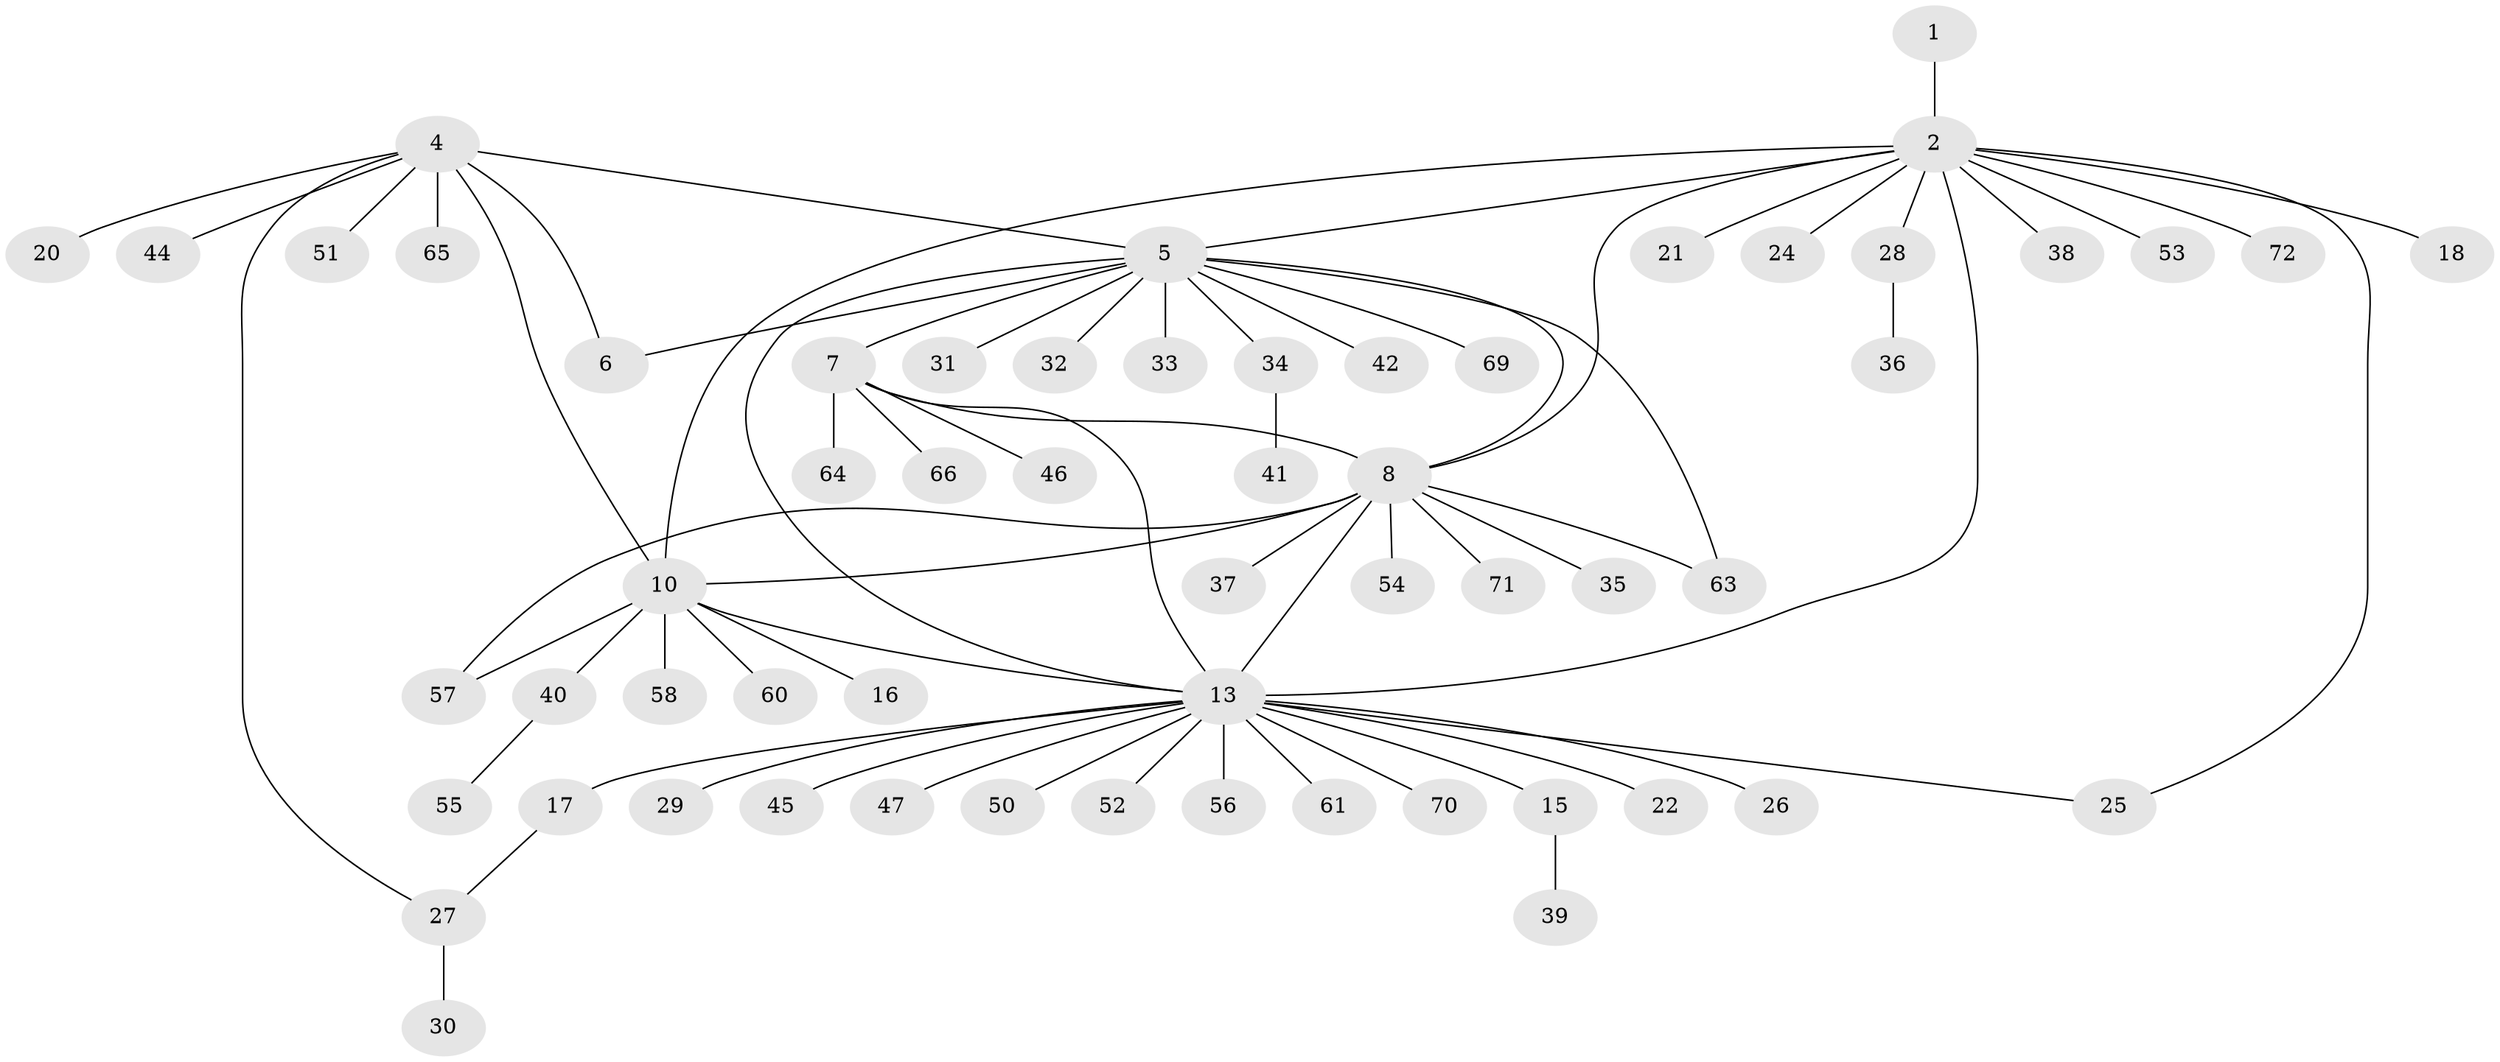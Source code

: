 // original degree distribution, {3: 0.05555555555555555, 9: 0.027777777777777776, 7: 0.041666666666666664, 5: 0.027777777777777776, 8: 0.013888888888888888, 6: 0.041666666666666664, 10: 0.013888888888888888, 11: 0.013888888888888888, 1: 0.6111111111111112, 2: 0.1388888888888889, 4: 0.013888888888888888}
// Generated by graph-tools (version 1.1) at 2025/42/03/06/25 10:42:14]
// undirected, 58 vertices, 70 edges
graph export_dot {
graph [start="1"]
  node [color=gray90,style=filled];
  1 [super="+19"];
  2 [super="+3"];
  4 [super="+11"];
  5 [super="+23"];
  6 [super="+49"];
  7 [super="+67"];
  8 [super="+9"];
  10 [super="+12"];
  13 [super="+14"];
  15;
  16;
  17;
  18;
  20;
  21;
  22;
  24;
  25;
  26;
  27 [super="+43"];
  28;
  29;
  30;
  31;
  32;
  33;
  34 [super="+68"];
  35;
  36;
  37;
  38;
  39;
  40;
  41;
  42 [super="+48"];
  44;
  45;
  46 [super="+59"];
  47;
  50;
  51;
  52;
  53;
  54;
  55;
  56 [super="+62"];
  57;
  58;
  60;
  61;
  63;
  64;
  65;
  66;
  69;
  70;
  71;
  72;
  1 -- 2 [weight=2];
  2 -- 13;
  2 -- 21;
  2 -- 25;
  2 -- 28;
  2 -- 38;
  2 -- 72;
  2 -- 18;
  2 -- 5;
  2 -- 53;
  2 -- 24;
  2 -- 8;
  2 -- 10;
  4 -- 5;
  4 -- 6;
  4 -- 27;
  4 -- 51;
  4 -- 65;
  4 -- 20;
  4 -- 10 [weight=2];
  4 -- 44;
  5 -- 6;
  5 -- 7;
  5 -- 32;
  5 -- 63;
  5 -- 69;
  5 -- 13;
  5 -- 33;
  5 -- 34;
  5 -- 8;
  5 -- 42;
  5 -- 31;
  7 -- 8 [weight=2];
  7 -- 46;
  7 -- 64;
  7 -- 66;
  7 -- 13;
  8 -- 10;
  8 -- 37;
  8 -- 54;
  8 -- 57;
  8 -- 63;
  8 -- 71;
  8 -- 35;
  8 -- 13;
  10 -- 16;
  10 -- 60;
  10 -- 58;
  10 -- 40;
  10 -- 57;
  10 -- 13;
  13 -- 15 [weight=2];
  13 -- 17;
  13 -- 26;
  13 -- 45;
  13 -- 47;
  13 -- 56;
  13 -- 61;
  13 -- 70;
  13 -- 50;
  13 -- 52;
  13 -- 22;
  13 -- 25;
  13 -- 29;
  15 -- 39;
  17 -- 27;
  27 -- 30;
  28 -- 36;
  34 -- 41;
  40 -- 55;
}
